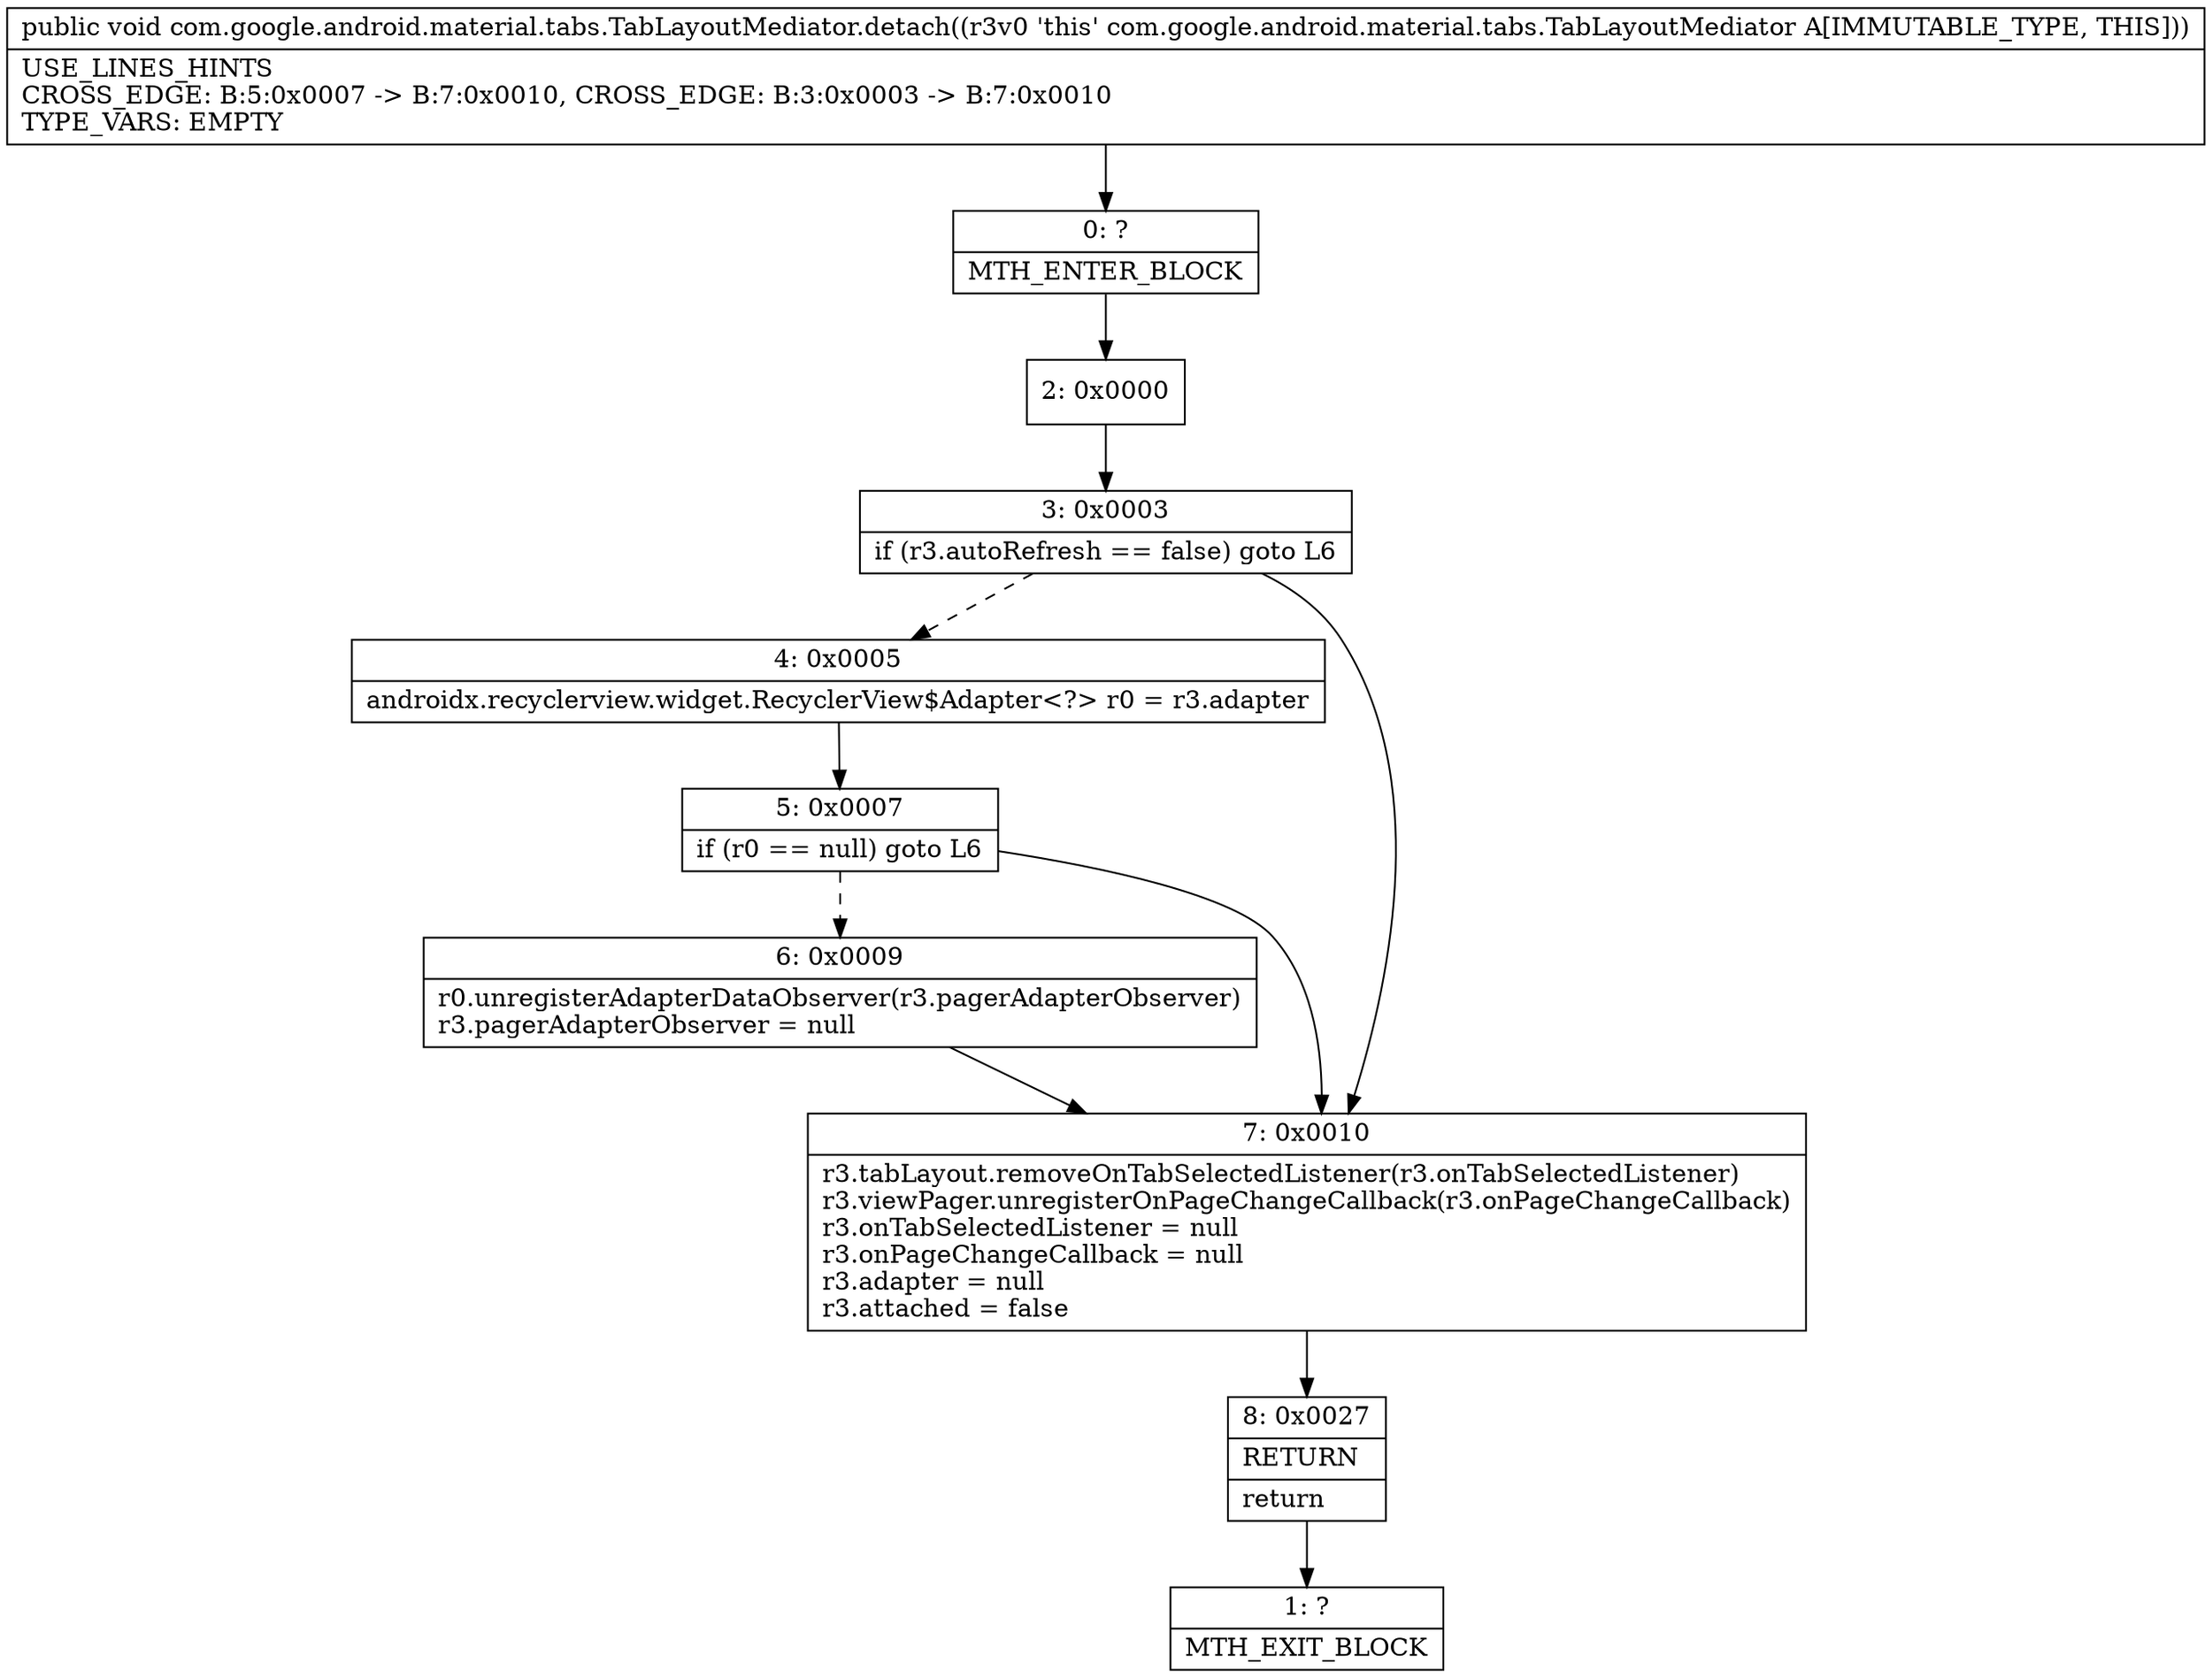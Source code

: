 digraph "CFG forcom.google.android.material.tabs.TabLayoutMediator.detach()V" {
Node_0 [shape=record,label="{0\:\ ?|MTH_ENTER_BLOCK\l}"];
Node_2 [shape=record,label="{2\:\ 0x0000}"];
Node_3 [shape=record,label="{3\:\ 0x0003|if (r3.autoRefresh == false) goto L6\l}"];
Node_4 [shape=record,label="{4\:\ 0x0005|androidx.recyclerview.widget.RecyclerView$Adapter\<?\> r0 = r3.adapter\l}"];
Node_5 [shape=record,label="{5\:\ 0x0007|if (r0 == null) goto L6\l}"];
Node_6 [shape=record,label="{6\:\ 0x0009|r0.unregisterAdapterDataObserver(r3.pagerAdapterObserver)\lr3.pagerAdapterObserver = null\l}"];
Node_7 [shape=record,label="{7\:\ 0x0010|r3.tabLayout.removeOnTabSelectedListener(r3.onTabSelectedListener)\lr3.viewPager.unregisterOnPageChangeCallback(r3.onPageChangeCallback)\lr3.onTabSelectedListener = null\lr3.onPageChangeCallback = null\lr3.adapter = null\lr3.attached = false\l}"];
Node_8 [shape=record,label="{8\:\ 0x0027|RETURN\l|return\l}"];
Node_1 [shape=record,label="{1\:\ ?|MTH_EXIT_BLOCK\l}"];
MethodNode[shape=record,label="{public void com.google.android.material.tabs.TabLayoutMediator.detach((r3v0 'this' com.google.android.material.tabs.TabLayoutMediator A[IMMUTABLE_TYPE, THIS]))  | USE_LINES_HINTS\lCROSS_EDGE: B:5:0x0007 \-\> B:7:0x0010, CROSS_EDGE: B:3:0x0003 \-\> B:7:0x0010\lTYPE_VARS: EMPTY\l}"];
MethodNode -> Node_0;Node_0 -> Node_2;
Node_2 -> Node_3;
Node_3 -> Node_4[style=dashed];
Node_3 -> Node_7;
Node_4 -> Node_5;
Node_5 -> Node_6[style=dashed];
Node_5 -> Node_7;
Node_6 -> Node_7;
Node_7 -> Node_8;
Node_8 -> Node_1;
}

